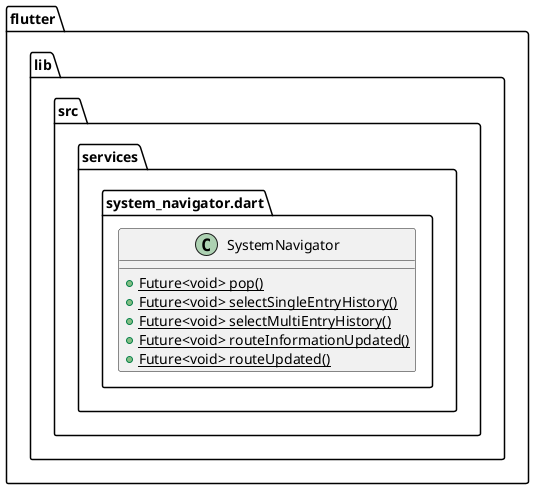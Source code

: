 @startuml
set namespaceSeparator ::

class "flutter::lib::src::services::system_navigator.dart::SystemNavigator" {
  {static} +Future<void> pop()
  {static} +Future<void> selectSingleEntryHistory()
  {static} +Future<void> selectMultiEntryHistory()
  {static} +Future<void> routeInformationUpdated()
  {static} +Future<void> routeUpdated()
}


@enduml